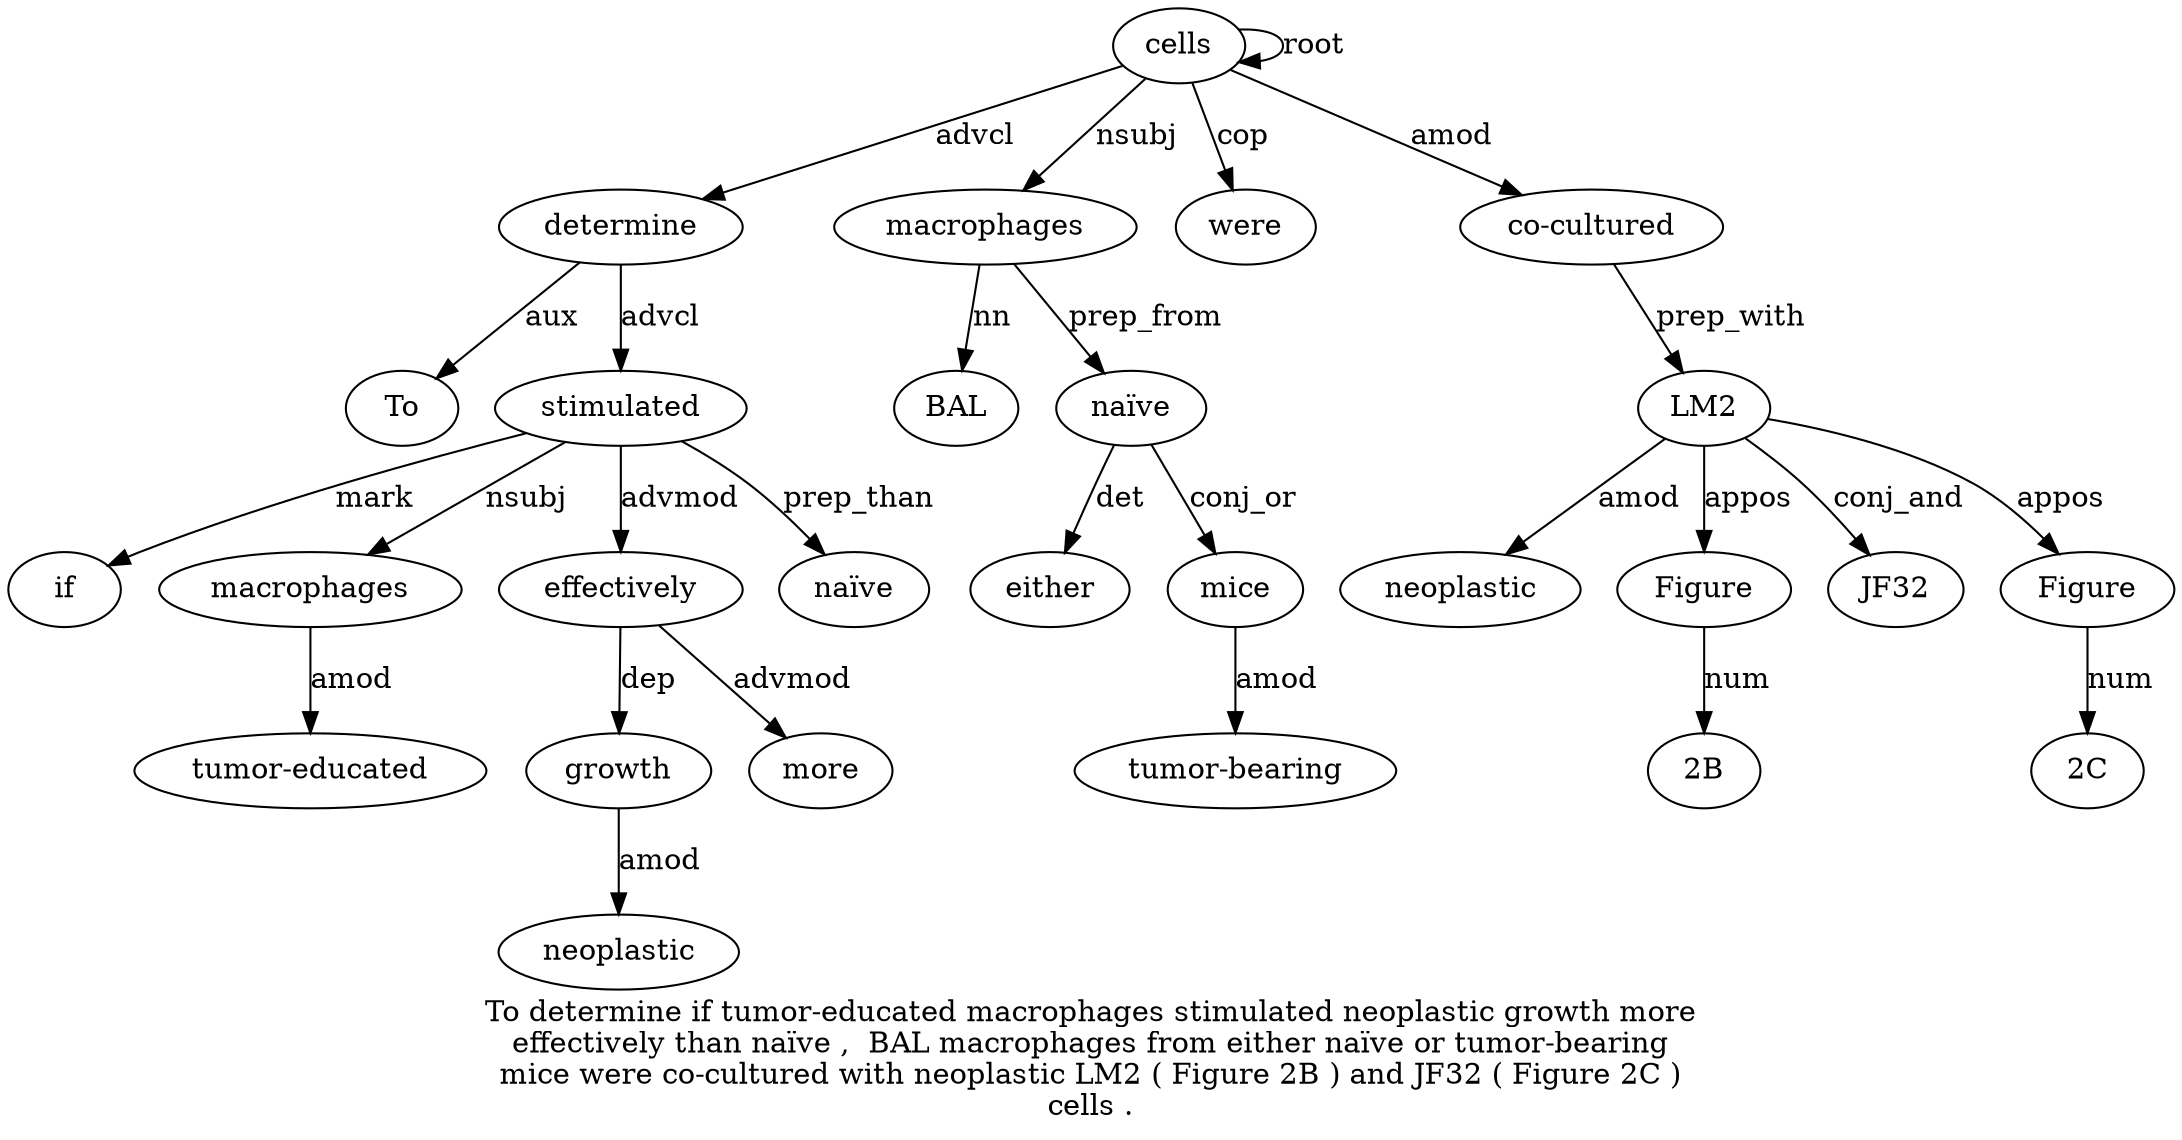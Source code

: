 digraph "To determine if tumor-educated macrophages stimulated neoplastic growth more effectively than naïve ,  BAL macrophages from either naïve or tumor-bearing mice were co-cultured with neoplastic LM2 ( Figure 2B ) and JF32 ( Figure 2C ) cells ." {
label="To determine if tumor-educated macrophages stimulated neoplastic growth more
effectively than naïve ,  BAL macrophages from either naïve or tumor-bearing
mice were co-cultured with neoplastic LM2 ( Figure 2B ) and JF32 ( Figure 2C )
cells .";
determine2 [style=filled, fillcolor=white, label=determine];
To1 [style=filled, fillcolor=white, label=To];
determine2 -> To1  [label=aux];
cells37 [style=filled, fillcolor=white, label=cells];
cells37 -> determine2  [label=advcl];
stimulated6 [style=filled, fillcolor=white, label=stimulated];
if3 [style=filled, fillcolor=white, label=if];
stimulated6 -> if3  [label=mark];
macrophages5 [style=filled, fillcolor=white, label=macrophages];
"tumor-educated4" [style=filled, fillcolor=white, label="tumor-educated"];
macrophages5 -> "tumor-educated4"  [label=amod];
stimulated6 -> macrophages5  [label=nsubj];
determine2 -> stimulated6  [label=advcl];
growth8 [style=filled, fillcolor=white, label=growth];
neoplastic7 [style=filled, fillcolor=white, label=neoplastic];
growth8 -> neoplastic7  [label=amod];
effectively10 [style=filled, fillcolor=white, label=effectively];
effectively10 -> growth8  [label=dep];
more9 [style=filled, fillcolor=white, label=more];
effectively10 -> more9  [label=advmod];
stimulated6 -> effectively10  [label=advmod];
"naïve12" [style=filled, fillcolor=white, label="naïve"];
stimulated6 -> "naïve12"  [label=prep_than];
macrophages15 [style=filled, fillcolor=white, label=macrophages];
BAL14 [style=filled, fillcolor=white, label=BAL];
macrophages15 -> BAL14  [label=nn];
cells37 -> macrophages15  [label=nsubj];
"naïve18" [style=filled, fillcolor=white, label="naïve"];
either17 [style=filled, fillcolor=white, label=either];
"naïve18" -> either17  [label=det];
macrophages15 -> "naïve18"  [label=prep_from];
mice21 [style=filled, fillcolor=white, label=mice];
"tumor-bearing20" [style=filled, fillcolor=white, label="tumor-bearing"];
mice21 -> "tumor-bearing20"  [label=amod];
"naïve18" -> mice21  [label=conj_or];
were22 [style=filled, fillcolor=white, label=were];
cells37 -> were22  [label=cop];
"co-cultured23" [style=filled, fillcolor=white, label="co-cultured"];
cells37 -> "co-cultured23"  [label=amod];
LM226 [style=filled, fillcolor=white, label=LM2];
neoplastic25 [style=filled, fillcolor=white, label=neoplastic];
LM226 -> neoplastic25  [label=amod];
"co-cultured23" -> LM226  [label=prep_with];
Figure28 [style=filled, fillcolor=white, label=Figure];
LM226 -> Figure28  [label=appos];
"2B29" [style=filled, fillcolor=white, label="2B"];
Figure28 -> "2B29"  [label=num];
JF32 [style=filled, fillcolor=white, label=JF32];
LM226 -> JF32  [label=conj_and];
Figure34 [style=filled, fillcolor=white, label=Figure];
LM226 -> Figure34  [label=appos];
"2C35" [style=filled, fillcolor=white, label="2C"];
Figure34 -> "2C35"  [label=num];
cells37 -> cells37  [label=root];
}

